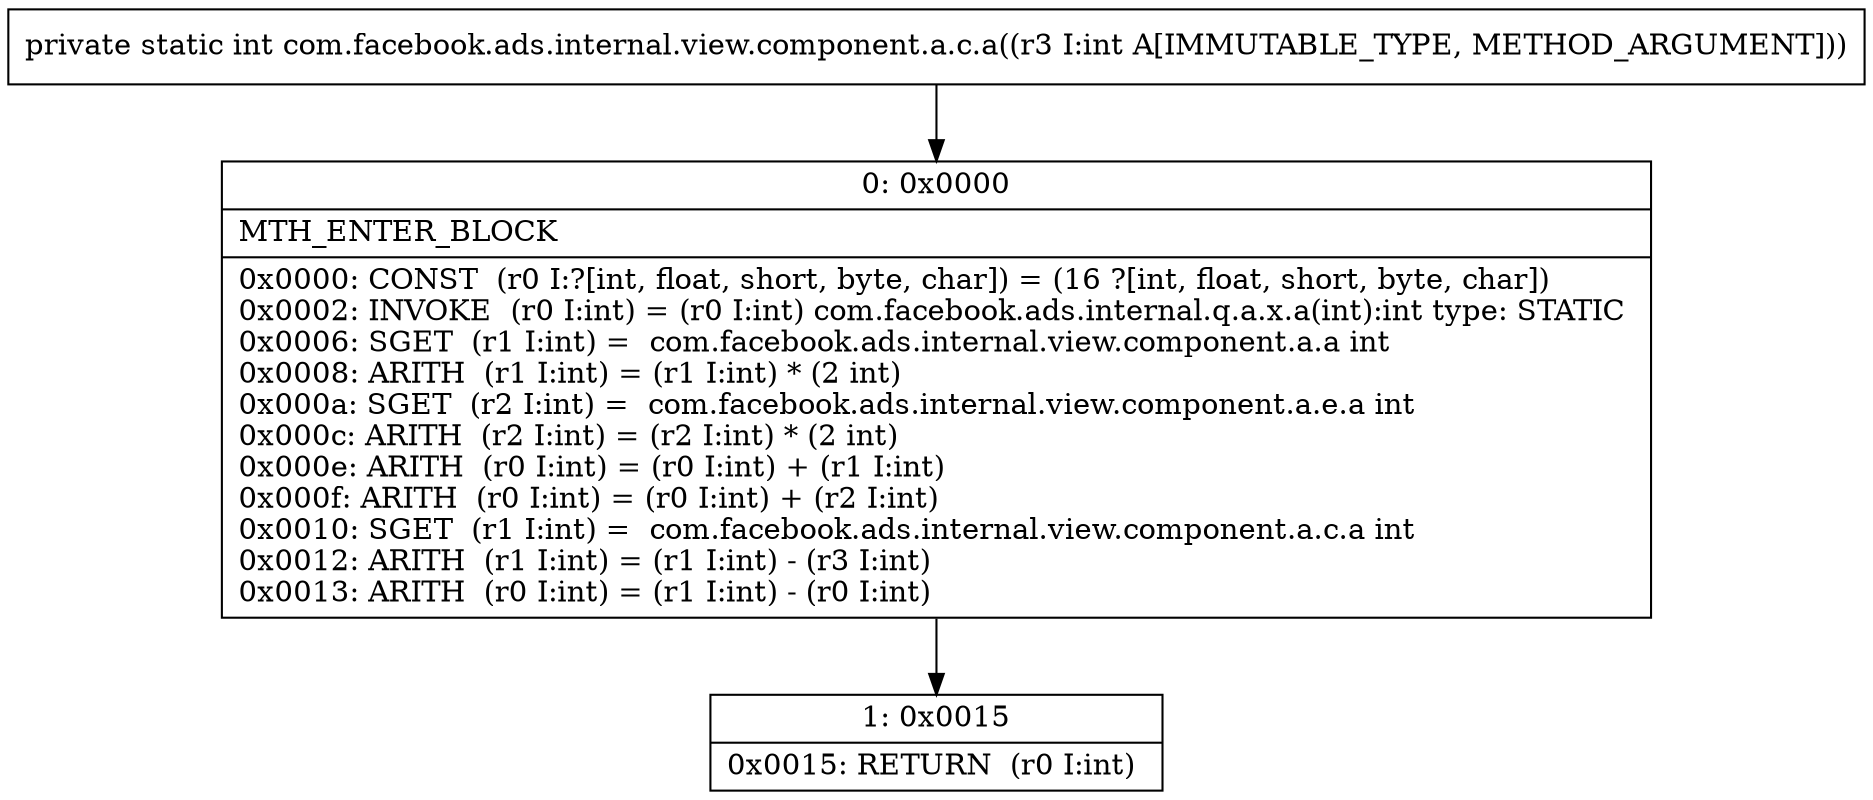 digraph "CFG forcom.facebook.ads.internal.view.component.a.c.a(I)I" {
Node_0 [shape=record,label="{0\:\ 0x0000|MTH_ENTER_BLOCK\l|0x0000: CONST  (r0 I:?[int, float, short, byte, char]) = (16 ?[int, float, short, byte, char]) \l0x0002: INVOKE  (r0 I:int) = (r0 I:int) com.facebook.ads.internal.q.a.x.a(int):int type: STATIC \l0x0006: SGET  (r1 I:int) =  com.facebook.ads.internal.view.component.a.a int \l0x0008: ARITH  (r1 I:int) = (r1 I:int) * (2 int) \l0x000a: SGET  (r2 I:int) =  com.facebook.ads.internal.view.component.a.e.a int \l0x000c: ARITH  (r2 I:int) = (r2 I:int) * (2 int) \l0x000e: ARITH  (r0 I:int) = (r0 I:int) + (r1 I:int) \l0x000f: ARITH  (r0 I:int) = (r0 I:int) + (r2 I:int) \l0x0010: SGET  (r1 I:int) =  com.facebook.ads.internal.view.component.a.c.a int \l0x0012: ARITH  (r1 I:int) = (r1 I:int) \- (r3 I:int) \l0x0013: ARITH  (r0 I:int) = (r1 I:int) \- (r0 I:int) \l}"];
Node_1 [shape=record,label="{1\:\ 0x0015|0x0015: RETURN  (r0 I:int) \l}"];
MethodNode[shape=record,label="{private static int com.facebook.ads.internal.view.component.a.c.a((r3 I:int A[IMMUTABLE_TYPE, METHOD_ARGUMENT])) }"];
MethodNode -> Node_0;
Node_0 -> Node_1;
}

